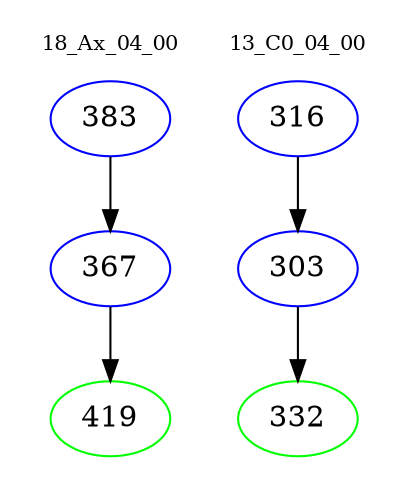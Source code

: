 digraph{
subgraph cluster_0 {
color = white
label = "18_Ax_04_00";
fontsize=10;
T0_383 [label="383", color="blue"]
T0_383 -> T0_367 [color="black"]
T0_367 [label="367", color="blue"]
T0_367 -> T0_419 [color="black"]
T0_419 [label="419", color="green"]
}
subgraph cluster_1 {
color = white
label = "13_C0_04_00";
fontsize=10;
T1_316 [label="316", color="blue"]
T1_316 -> T1_303 [color="black"]
T1_303 [label="303", color="blue"]
T1_303 -> T1_332 [color="black"]
T1_332 [label="332", color="green"]
}
}
